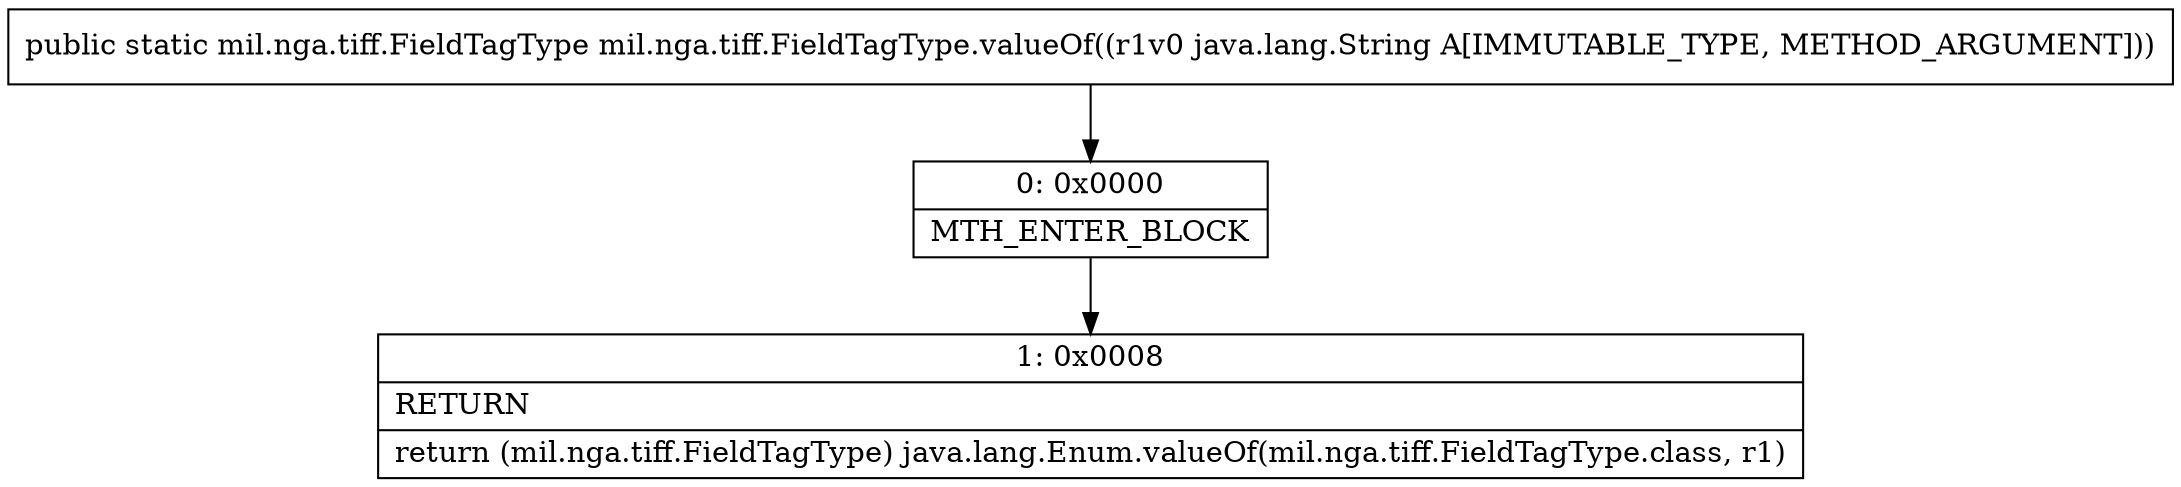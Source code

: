 digraph "CFG formil.nga.tiff.FieldTagType.valueOf(Ljava\/lang\/String;)Lmil\/nga\/tiff\/FieldTagType;" {
Node_0 [shape=record,label="{0\:\ 0x0000|MTH_ENTER_BLOCK\l}"];
Node_1 [shape=record,label="{1\:\ 0x0008|RETURN\l|return (mil.nga.tiff.FieldTagType) java.lang.Enum.valueOf(mil.nga.tiff.FieldTagType.class, r1)\l}"];
MethodNode[shape=record,label="{public static mil.nga.tiff.FieldTagType mil.nga.tiff.FieldTagType.valueOf((r1v0 java.lang.String A[IMMUTABLE_TYPE, METHOD_ARGUMENT])) }"];
MethodNode -> Node_0;
Node_0 -> Node_1;
}

